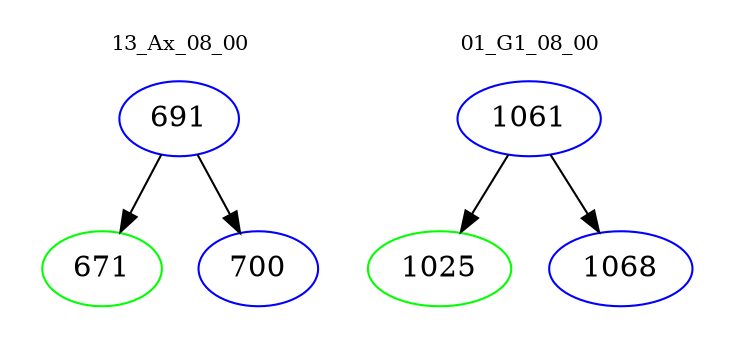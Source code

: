 digraph{
subgraph cluster_0 {
color = white
label = "13_Ax_08_00";
fontsize=10;
T0_691 [label="691", color="blue"]
T0_691 -> T0_671 [color="black"]
T0_671 [label="671", color="green"]
T0_691 -> T0_700 [color="black"]
T0_700 [label="700", color="blue"]
}
subgraph cluster_1 {
color = white
label = "01_G1_08_00";
fontsize=10;
T1_1061 [label="1061", color="blue"]
T1_1061 -> T1_1025 [color="black"]
T1_1025 [label="1025", color="green"]
T1_1061 -> T1_1068 [color="black"]
T1_1068 [label="1068", color="blue"]
}
}
